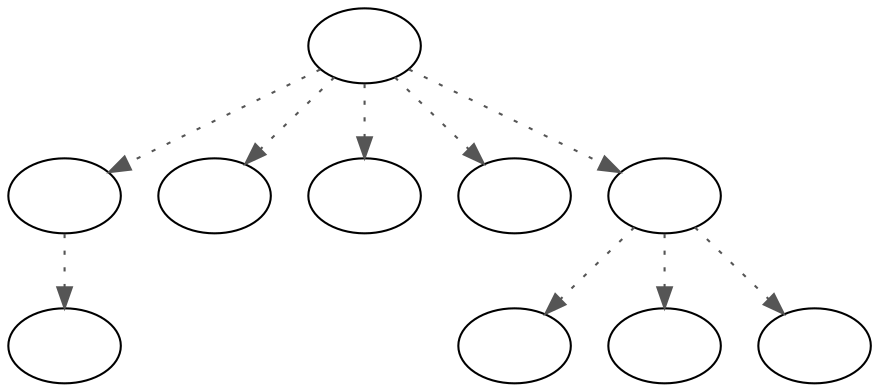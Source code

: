 digraph FOLINIT {
  "start" [style=filled       fillcolor="#FFFFFF"       color="#000000"]
  "start" -> "critter_p_proc" [style=dotted color="#555555"]
  "start" -> "damage_p_proc" [style=dotted color="#555555"]
  "start" -> "destroy_p_proc" [style=dotted color="#555555"]
  "start" -> "look_at_p_proc" [style=dotted color="#555555"]
  "start" -> "talk_p_proc" [style=dotted color="#555555"]
  "start" [label=""]
  "critter_p_proc" [style=filled       fillcolor="#FFFFFF"       color="#000000"]
  "critter_p_proc" -> "flee_dude" [style=dotted color="#555555"]
  "critter_p_proc" [label=""]
  "damage_p_proc" [style=filled       fillcolor="#FFFFFF"       color="#000000"]
  "damage_p_proc" [label=""]
  "destroy_p_proc" [style=filled       fillcolor="#FFFFFF"       color="#000000"]
  "destroy_p_proc" [label=""]
  "look_at_p_proc" [style=filled       fillcolor="#FFFFFF"       color="#000000"]
  "look_at_p_proc" [label=""]
  "talk_p_proc" [style=filled       fillcolor="#FFFFFF"       color="#000000"]
  "talk_p_proc" -> "float_line1" [style=dotted color="#555555"]
  "talk_p_proc" -> "float_line2" [style=dotted color="#555555"]
  "talk_p_proc" -> "float_line0" [style=dotted color="#555555"]
  "talk_p_proc" [label=""]
  "float_line0" [style=filled       fillcolor="#FFFFFF"       color="#000000"]
  "float_line0" [label=""]
  "float_line1" [style=filled       fillcolor="#FFFFFF"       color="#000000"]
  "float_line1" [label=""]
  "float_line2" [style=filled       fillcolor="#FFFFFF"       color="#000000"]
  "float_line2" [label=""]
  "flee_dude" [style=filled       fillcolor="#FFFFFF"       color="#000000"]
  "flee_dude" [label=""]
}